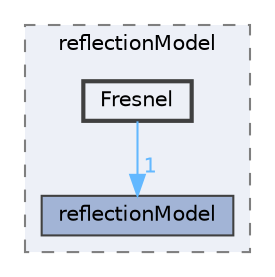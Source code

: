 digraph "applications/solvers/multiphase/icoReactingMultiphaseInterFoam/laserDTRM/reflectionModel/Fresnel"
{
 // LATEX_PDF_SIZE
  bgcolor="transparent";
  edge [fontname=Helvetica,fontsize=10,labelfontname=Helvetica,labelfontsize=10];
  node [fontname=Helvetica,fontsize=10,shape=box,height=0.2,width=0.4];
  compound=true
  subgraph clusterdir_e944b23a9482893a0f1e38eaa537ebd2 {
    graph [ bgcolor="#edf0f7", pencolor="grey50", label="reflectionModel", fontname=Helvetica,fontsize=10 style="filled,dashed", URL="dir_e944b23a9482893a0f1e38eaa537ebd2.html",tooltip=""]
  dir_e3cb06151db37a9abaa03a2f8f8f4f7d [label="reflectionModel", fillcolor="#a2b4d6", color="grey25", style="filled", URL="dir_e3cb06151db37a9abaa03a2f8f8f4f7d.html",tooltip=""];
  dir_d798f168413c245f1b6dd45bcaa5e36b [label="Fresnel", fillcolor="#edf0f7", color="grey25", style="filled,bold", URL="dir_d798f168413c245f1b6dd45bcaa5e36b.html",tooltip=""];
  }
  dir_d798f168413c245f1b6dd45bcaa5e36b->dir_e3cb06151db37a9abaa03a2f8f8f4f7d [headlabel="1", labeldistance=1.5 headhref="dir_001496_003281.html" href="dir_001496_003281.html" color="steelblue1" fontcolor="steelblue1"];
}
